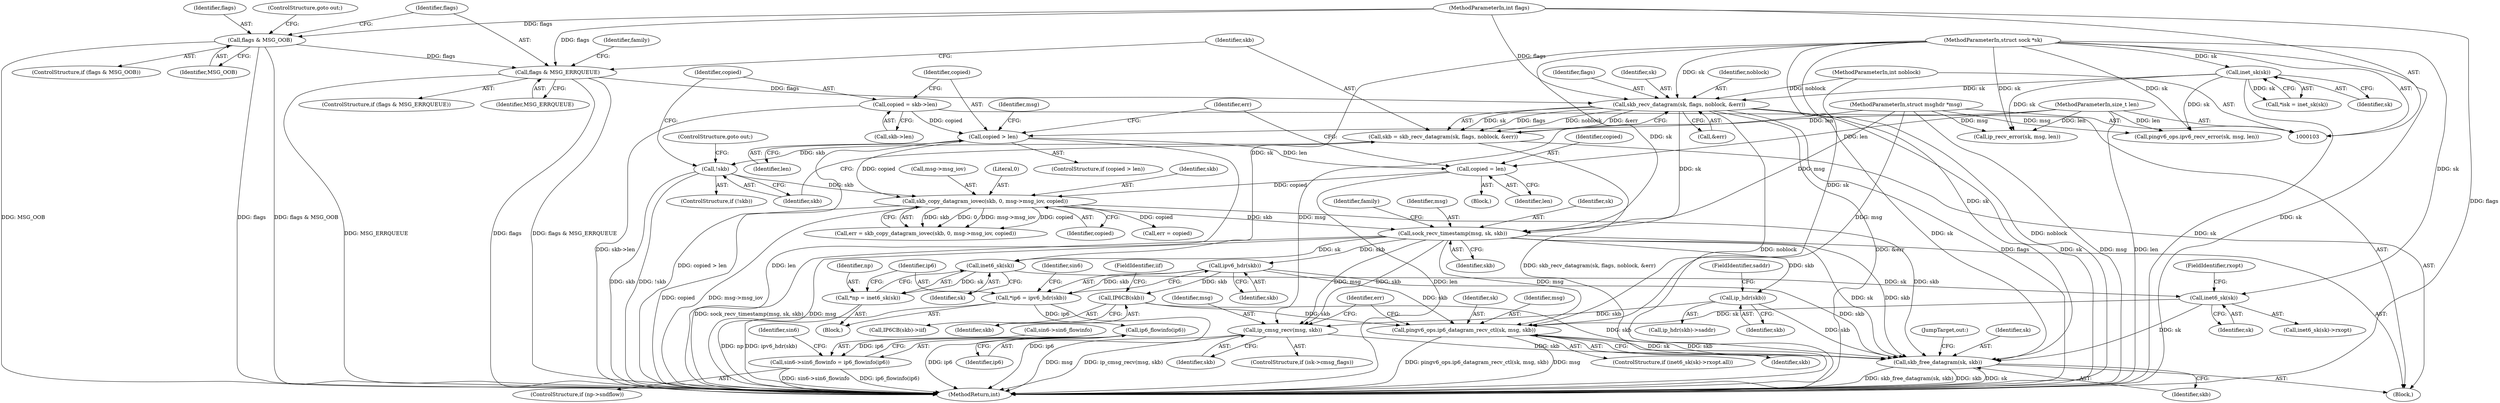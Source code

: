 digraph "0_linux_cf970c002d270c36202bd5b9c2804d3097a52da0@API" {
"1000209" [label="(Call,sock_recv_timestamp(msg, sk, skb))"];
"1000106" [label="(MethodParameterIn,struct msghdr *msg)"];
"1000169" [label="(Call,skb_recv_datagram(sk, flags, noblock, &err))"];
"1000115" [label="(Call,inet_sk(sk))"];
"1000105" [label="(MethodParameterIn,struct sock *sk)"];
"1000142" [label="(Call,flags & MSG_ERRQUEUE)"];
"1000137" [label="(Call,flags & MSG_OOB)"];
"1000109" [label="(MethodParameterIn,int flags)"];
"1000108" [label="(MethodParameterIn,int noblock)"];
"1000199" [label="(Call,skb_copy_datagram_iovec(skb, 0, msg->msg_iov, copied))"];
"1000176" [label="(Call,!skb)"];
"1000167" [label="(Call,skb = skb_recv_datagram(sk, flags, noblock, &err))"];
"1000185" [label="(Call,copied > len)"];
"1000179" [label="(Call,copied = skb->len)"];
"1000107" [label="(MethodParameterIn,size_t len)"];
"1000194" [label="(Call,copied = len)"];
"1000246" [label="(Call,ip_hdr(skb))"];
"1000268" [label="(Call,ip_cmsg_recv(msg, skb))"];
"1000367" [label="(Call,skb_free_datagram(sk, skb))"];
"1000280" [label="(Call,inet6_sk(sk))"];
"1000278" [label="(Call,*np = inet6_sk(sk))"];
"1000352" [label="(Call,inet6_sk(sk))"];
"1000356" [label="(Call,pingv6_ops.ip6_datagram_recv_ctl(sk, msg, skb))"];
"1000285" [label="(Call,ipv6_hdr(skb))"];
"1000283" [label="(Call,*ip6 = ipv6_hdr(skb))"];
"1000328" [label="(Call,ip6_flowinfo(ip6))"];
"1000324" [label="(Call,sin6->sin6_flowinfo = ip6_flowinfo(ip6))"];
"1000340" [label="(Call,IP6CB(skb))"];
"1000143" [label="(Identifier,flags)"];
"1000175" [label="(ControlStructure,if (!skb))"];
"1000180" [label="(Identifier,copied)"];
"1000141" [label="(ControlStructure,if (flags & MSG_ERRQUEUE))"];
"1000169" [label="(Call,skb_recv_datagram(sk, flags, noblock, &err))"];
"1000191" [label="(Identifier,msg)"];
"1000210" [label="(Identifier,msg)"];
"1000177" [label="(Identifier,skb)"];
"1000247" [label="(Identifier,skb)"];
"1000246" [label="(Call,ip_hdr(skb))"];
"1000140" [label="(ControlStructure,goto out;)"];
"1000194" [label="(Call,copied = len)"];
"1000276" [label="(Block,)"];
"1000368" [label="(Identifier,sk)"];
"1000107" [label="(MethodParameterIn,size_t len)"];
"1000281" [label="(Identifier,sk)"];
"1000370" [label="(JumpTarget,out:)"];
"1000212" [label="(Identifier,skb)"];
"1000197" [label="(Call,err = skb_copy_datagram_iovec(skb, 0, msg->msg_iov, copied))"];
"1000209" [label="(Call,sock_recv_timestamp(msg, sk, skb))"];
"1000269" [label="(Identifier,msg)"];
"1000376" [label="(MethodReturn,int)"];
"1000279" [label="(Identifier,np)"];
"1000357" [label="(Identifier,sk)"];
"1000196" [label="(Identifier,len)"];
"1000187" [label="(Identifier,len)"];
"1000351" [label="(Call,inet6_sk(sk)->rxopt)"];
"1000325" [label="(Call,sin6->sin6_flowinfo)"];
"1000181" [label="(Call,skb->len)"];
"1000270" [label="(Identifier,skb)"];
"1000364" [label="(Identifier,err)"];
"1000136" [label="(ControlStructure,if (flags & MSG_OOB))"];
"1000358" [label="(Identifier,msg)"];
"1000280" [label="(Call,inet6_sk(sk))"];
"1000111" [label="(Block,)"];
"1000352" [label="(Call,inet6_sk(sk))"];
"1000340" [label="(Call,IP6CB(skb))"];
"1000284" [label="(Identifier,ip6)"];
"1000167" [label="(Call,skb = skb_recv_datagram(sk, flags, noblock, &err))"];
"1000198" [label="(Identifier,err)"];
"1000332" [label="(Identifier,sin6)"];
"1000106" [label="(MethodParameterIn,struct msghdr *msg)"];
"1000283" [label="(Call,*ip6 = ipv6_hdr(skb))"];
"1000324" [label="(Call,sin6->sin6_flowinfo = ip6_flowinfo(ip6))"];
"1000168" [label="(Identifier,skb)"];
"1000148" [label="(Identifier,family)"];
"1000172" [label="(Identifier,noblock)"];
"1000109" [label="(MethodParameterIn,int flags)"];
"1000186" [label="(Identifier,copied)"];
"1000142" [label="(Call,flags & MSG_ERRQUEUE)"];
"1000116" [label="(Identifier,sk)"];
"1000342" [label="(FieldIdentifier,iif)"];
"1000144" [label="(Identifier,MSG_ERRQUEUE)"];
"1000285" [label="(Call,ipv6_hdr(skb))"];
"1000248" [label="(FieldIdentifier,saddr)"];
"1000245" [label="(Call,ip_hdr(skb)->saddr)"];
"1000185" [label="(Call,copied > len)"];
"1000349" [label="(ControlStructure,if (inet6_sk(sk)->rxopt.all))"];
"1000173" [label="(Call,&err)"];
"1000195" [label="(Identifier,copied)"];
"1000328" [label="(Call,ip6_flowinfo(ip6))"];
"1000339" [label="(Call,IP6CB(skb)->iif)"];
"1000113" [label="(Call,*isk = inet_sk(sk))"];
"1000199" [label="(Call,skb_copy_datagram_iovec(skb, 0, msg->msg_iov, copied))"];
"1000202" [label="(Call,msg->msg_iov)"];
"1000201" [label="(Literal,0)"];
"1000341" [label="(Identifier,skb)"];
"1000211" [label="(Identifier,sk)"];
"1000356" [label="(Call,pingv6_ops.ip6_datagram_recv_ctl(sk, msg, skb))"];
"1000105" [label="(MethodParameterIn,struct sock *sk)"];
"1000289" [label="(Identifier,sin6)"];
"1000205" [label="(Identifier,copied)"];
"1000184" [label="(ControlStructure,if (copied > len))"];
"1000176" [label="(Call,!skb)"];
"1000353" [label="(Identifier,sk)"];
"1000367" [label="(Call,skb_free_datagram(sk, skb))"];
"1000139" [label="(Identifier,MSG_OOB)"];
"1000278" [label="(Call,*np = inet6_sk(sk))"];
"1000215" [label="(Identifier,family)"];
"1000137" [label="(Call,flags & MSG_OOB)"];
"1000171" [label="(Identifier,flags)"];
"1000363" [label="(Call,err = copied)"];
"1000369" [label="(Identifier,skb)"];
"1000200" [label="(Identifier,skb)"];
"1000179" [label="(Call,copied = skb->len)"];
"1000138" [label="(Identifier,flags)"];
"1000152" [label="(Call,ip_recv_error(sk, msg, len))"];
"1000170" [label="(Identifier,sk)"];
"1000178" [label="(ControlStructure,goto out;)"];
"1000264" [label="(ControlStructure,if (isk->cmsg_flags))"];
"1000108" [label="(MethodParameterIn,int noblock)"];
"1000115" [label="(Call,inet_sk(sk))"];
"1000286" [label="(Identifier,skb)"];
"1000188" [label="(Block,)"];
"1000329" [label="(Identifier,ip6)"];
"1000320" [label="(ControlStructure,if (np->sndflow))"];
"1000268" [label="(Call,ip_cmsg_recv(msg, skb))"];
"1000163" [label="(Call,pingv6_ops.ipv6_recv_error(sk, msg, len))"];
"1000354" [label="(FieldIdentifier,rxopt)"];
"1000359" [label="(Identifier,skb)"];
"1000209" -> "1000111"  [label="AST: "];
"1000209" -> "1000212"  [label="CFG: "];
"1000210" -> "1000209"  [label="AST: "];
"1000211" -> "1000209"  [label="AST: "];
"1000212" -> "1000209"  [label="AST: "];
"1000215" -> "1000209"  [label="CFG: "];
"1000209" -> "1000376"  [label="DDG: sock_recv_timestamp(msg, sk, skb)"];
"1000209" -> "1000376"  [label="DDG: msg"];
"1000106" -> "1000209"  [label="DDG: msg"];
"1000169" -> "1000209"  [label="DDG: sk"];
"1000105" -> "1000209"  [label="DDG: sk"];
"1000199" -> "1000209"  [label="DDG: skb"];
"1000209" -> "1000246"  [label="DDG: skb"];
"1000209" -> "1000268"  [label="DDG: msg"];
"1000209" -> "1000268"  [label="DDG: skb"];
"1000209" -> "1000280"  [label="DDG: sk"];
"1000209" -> "1000285"  [label="DDG: skb"];
"1000209" -> "1000356"  [label="DDG: msg"];
"1000209" -> "1000367"  [label="DDG: sk"];
"1000209" -> "1000367"  [label="DDG: skb"];
"1000106" -> "1000103"  [label="AST: "];
"1000106" -> "1000376"  [label="DDG: msg"];
"1000106" -> "1000152"  [label="DDG: msg"];
"1000106" -> "1000163"  [label="DDG: msg"];
"1000106" -> "1000268"  [label="DDG: msg"];
"1000106" -> "1000356"  [label="DDG: msg"];
"1000169" -> "1000167"  [label="AST: "];
"1000169" -> "1000173"  [label="CFG: "];
"1000170" -> "1000169"  [label="AST: "];
"1000171" -> "1000169"  [label="AST: "];
"1000172" -> "1000169"  [label="AST: "];
"1000173" -> "1000169"  [label="AST: "];
"1000167" -> "1000169"  [label="CFG: "];
"1000169" -> "1000376"  [label="DDG: noblock"];
"1000169" -> "1000376"  [label="DDG: &err"];
"1000169" -> "1000376"  [label="DDG: flags"];
"1000169" -> "1000376"  [label="DDG: sk"];
"1000169" -> "1000167"  [label="DDG: sk"];
"1000169" -> "1000167"  [label="DDG: flags"];
"1000169" -> "1000167"  [label="DDG: noblock"];
"1000169" -> "1000167"  [label="DDG: &err"];
"1000115" -> "1000169"  [label="DDG: sk"];
"1000105" -> "1000169"  [label="DDG: sk"];
"1000142" -> "1000169"  [label="DDG: flags"];
"1000109" -> "1000169"  [label="DDG: flags"];
"1000108" -> "1000169"  [label="DDG: noblock"];
"1000169" -> "1000367"  [label="DDG: sk"];
"1000115" -> "1000113"  [label="AST: "];
"1000115" -> "1000116"  [label="CFG: "];
"1000116" -> "1000115"  [label="AST: "];
"1000113" -> "1000115"  [label="CFG: "];
"1000115" -> "1000376"  [label="DDG: sk"];
"1000115" -> "1000113"  [label="DDG: sk"];
"1000105" -> "1000115"  [label="DDG: sk"];
"1000115" -> "1000152"  [label="DDG: sk"];
"1000115" -> "1000163"  [label="DDG: sk"];
"1000105" -> "1000103"  [label="AST: "];
"1000105" -> "1000376"  [label="DDG: sk"];
"1000105" -> "1000152"  [label="DDG: sk"];
"1000105" -> "1000163"  [label="DDG: sk"];
"1000105" -> "1000280"  [label="DDG: sk"];
"1000105" -> "1000352"  [label="DDG: sk"];
"1000105" -> "1000356"  [label="DDG: sk"];
"1000105" -> "1000367"  [label="DDG: sk"];
"1000142" -> "1000141"  [label="AST: "];
"1000142" -> "1000144"  [label="CFG: "];
"1000143" -> "1000142"  [label="AST: "];
"1000144" -> "1000142"  [label="AST: "];
"1000148" -> "1000142"  [label="CFG: "];
"1000168" -> "1000142"  [label="CFG: "];
"1000142" -> "1000376"  [label="DDG: flags & MSG_ERRQUEUE"];
"1000142" -> "1000376"  [label="DDG: MSG_ERRQUEUE"];
"1000142" -> "1000376"  [label="DDG: flags"];
"1000137" -> "1000142"  [label="DDG: flags"];
"1000109" -> "1000142"  [label="DDG: flags"];
"1000137" -> "1000136"  [label="AST: "];
"1000137" -> "1000139"  [label="CFG: "];
"1000138" -> "1000137"  [label="AST: "];
"1000139" -> "1000137"  [label="AST: "];
"1000140" -> "1000137"  [label="CFG: "];
"1000143" -> "1000137"  [label="CFG: "];
"1000137" -> "1000376"  [label="DDG: MSG_OOB"];
"1000137" -> "1000376"  [label="DDG: flags"];
"1000137" -> "1000376"  [label="DDG: flags & MSG_OOB"];
"1000109" -> "1000137"  [label="DDG: flags"];
"1000109" -> "1000103"  [label="AST: "];
"1000109" -> "1000376"  [label="DDG: flags"];
"1000108" -> "1000103"  [label="AST: "];
"1000108" -> "1000376"  [label="DDG: noblock"];
"1000199" -> "1000197"  [label="AST: "];
"1000199" -> "1000205"  [label="CFG: "];
"1000200" -> "1000199"  [label="AST: "];
"1000201" -> "1000199"  [label="AST: "];
"1000202" -> "1000199"  [label="AST: "];
"1000205" -> "1000199"  [label="AST: "];
"1000197" -> "1000199"  [label="CFG: "];
"1000199" -> "1000376"  [label="DDG: copied"];
"1000199" -> "1000376"  [label="DDG: msg->msg_iov"];
"1000199" -> "1000197"  [label="DDG: skb"];
"1000199" -> "1000197"  [label="DDG: 0"];
"1000199" -> "1000197"  [label="DDG: msg->msg_iov"];
"1000199" -> "1000197"  [label="DDG: copied"];
"1000176" -> "1000199"  [label="DDG: skb"];
"1000185" -> "1000199"  [label="DDG: copied"];
"1000194" -> "1000199"  [label="DDG: copied"];
"1000199" -> "1000363"  [label="DDG: copied"];
"1000199" -> "1000367"  [label="DDG: skb"];
"1000176" -> "1000175"  [label="AST: "];
"1000176" -> "1000177"  [label="CFG: "];
"1000177" -> "1000176"  [label="AST: "];
"1000178" -> "1000176"  [label="CFG: "];
"1000180" -> "1000176"  [label="CFG: "];
"1000176" -> "1000376"  [label="DDG: !skb"];
"1000176" -> "1000376"  [label="DDG: skb"];
"1000167" -> "1000176"  [label="DDG: skb"];
"1000167" -> "1000111"  [label="AST: "];
"1000168" -> "1000167"  [label="AST: "];
"1000177" -> "1000167"  [label="CFG: "];
"1000167" -> "1000376"  [label="DDG: skb_recv_datagram(sk, flags, noblock, &err)"];
"1000185" -> "1000184"  [label="AST: "];
"1000185" -> "1000187"  [label="CFG: "];
"1000186" -> "1000185"  [label="AST: "];
"1000187" -> "1000185"  [label="AST: "];
"1000191" -> "1000185"  [label="CFG: "];
"1000198" -> "1000185"  [label="CFG: "];
"1000185" -> "1000376"  [label="DDG: copied > len"];
"1000185" -> "1000376"  [label="DDG: len"];
"1000179" -> "1000185"  [label="DDG: copied"];
"1000107" -> "1000185"  [label="DDG: len"];
"1000185" -> "1000194"  [label="DDG: len"];
"1000179" -> "1000111"  [label="AST: "];
"1000179" -> "1000181"  [label="CFG: "];
"1000180" -> "1000179"  [label="AST: "];
"1000181" -> "1000179"  [label="AST: "];
"1000186" -> "1000179"  [label="CFG: "];
"1000179" -> "1000376"  [label="DDG: skb->len"];
"1000107" -> "1000103"  [label="AST: "];
"1000107" -> "1000376"  [label="DDG: len"];
"1000107" -> "1000152"  [label="DDG: len"];
"1000107" -> "1000163"  [label="DDG: len"];
"1000107" -> "1000194"  [label="DDG: len"];
"1000194" -> "1000188"  [label="AST: "];
"1000194" -> "1000196"  [label="CFG: "];
"1000195" -> "1000194"  [label="AST: "];
"1000196" -> "1000194"  [label="AST: "];
"1000198" -> "1000194"  [label="CFG: "];
"1000194" -> "1000376"  [label="DDG: len"];
"1000246" -> "1000245"  [label="AST: "];
"1000246" -> "1000247"  [label="CFG: "];
"1000247" -> "1000246"  [label="AST: "];
"1000248" -> "1000246"  [label="CFG: "];
"1000246" -> "1000268"  [label="DDG: skb"];
"1000246" -> "1000367"  [label="DDG: skb"];
"1000268" -> "1000264"  [label="AST: "];
"1000268" -> "1000270"  [label="CFG: "];
"1000269" -> "1000268"  [label="AST: "];
"1000270" -> "1000268"  [label="AST: "];
"1000364" -> "1000268"  [label="CFG: "];
"1000268" -> "1000376"  [label="DDG: msg"];
"1000268" -> "1000376"  [label="DDG: ip_cmsg_recv(msg, skb)"];
"1000268" -> "1000367"  [label="DDG: skb"];
"1000367" -> "1000111"  [label="AST: "];
"1000367" -> "1000369"  [label="CFG: "];
"1000368" -> "1000367"  [label="AST: "];
"1000369" -> "1000367"  [label="AST: "];
"1000370" -> "1000367"  [label="CFG: "];
"1000367" -> "1000376"  [label="DDG: skb"];
"1000367" -> "1000376"  [label="DDG: sk"];
"1000367" -> "1000376"  [label="DDG: skb_free_datagram(sk, skb)"];
"1000356" -> "1000367"  [label="DDG: sk"];
"1000356" -> "1000367"  [label="DDG: skb"];
"1000352" -> "1000367"  [label="DDG: sk"];
"1000285" -> "1000367"  [label="DDG: skb"];
"1000340" -> "1000367"  [label="DDG: skb"];
"1000280" -> "1000278"  [label="AST: "];
"1000280" -> "1000281"  [label="CFG: "];
"1000281" -> "1000280"  [label="AST: "];
"1000278" -> "1000280"  [label="CFG: "];
"1000280" -> "1000278"  [label="DDG: sk"];
"1000280" -> "1000352"  [label="DDG: sk"];
"1000278" -> "1000276"  [label="AST: "];
"1000279" -> "1000278"  [label="AST: "];
"1000284" -> "1000278"  [label="CFG: "];
"1000278" -> "1000376"  [label="DDG: np"];
"1000352" -> "1000351"  [label="AST: "];
"1000352" -> "1000353"  [label="CFG: "];
"1000353" -> "1000352"  [label="AST: "];
"1000354" -> "1000352"  [label="CFG: "];
"1000352" -> "1000356"  [label="DDG: sk"];
"1000356" -> "1000349"  [label="AST: "];
"1000356" -> "1000359"  [label="CFG: "];
"1000357" -> "1000356"  [label="AST: "];
"1000358" -> "1000356"  [label="AST: "];
"1000359" -> "1000356"  [label="AST: "];
"1000364" -> "1000356"  [label="CFG: "];
"1000356" -> "1000376"  [label="DDG: pingv6_ops.ip6_datagram_recv_ctl(sk, msg, skb)"];
"1000356" -> "1000376"  [label="DDG: msg"];
"1000285" -> "1000356"  [label="DDG: skb"];
"1000340" -> "1000356"  [label="DDG: skb"];
"1000285" -> "1000283"  [label="AST: "];
"1000285" -> "1000286"  [label="CFG: "];
"1000286" -> "1000285"  [label="AST: "];
"1000283" -> "1000285"  [label="CFG: "];
"1000285" -> "1000283"  [label="DDG: skb"];
"1000285" -> "1000340"  [label="DDG: skb"];
"1000283" -> "1000276"  [label="AST: "];
"1000284" -> "1000283"  [label="AST: "];
"1000289" -> "1000283"  [label="CFG: "];
"1000283" -> "1000376"  [label="DDG: ipv6_hdr(skb)"];
"1000283" -> "1000376"  [label="DDG: ip6"];
"1000283" -> "1000328"  [label="DDG: ip6"];
"1000328" -> "1000324"  [label="AST: "];
"1000328" -> "1000329"  [label="CFG: "];
"1000329" -> "1000328"  [label="AST: "];
"1000324" -> "1000328"  [label="CFG: "];
"1000328" -> "1000376"  [label="DDG: ip6"];
"1000328" -> "1000324"  [label="DDG: ip6"];
"1000324" -> "1000320"  [label="AST: "];
"1000325" -> "1000324"  [label="AST: "];
"1000332" -> "1000324"  [label="CFG: "];
"1000324" -> "1000376"  [label="DDG: ip6_flowinfo(ip6)"];
"1000324" -> "1000376"  [label="DDG: sin6->sin6_flowinfo"];
"1000340" -> "1000339"  [label="AST: "];
"1000340" -> "1000341"  [label="CFG: "];
"1000341" -> "1000340"  [label="AST: "];
"1000342" -> "1000340"  [label="CFG: "];
}
